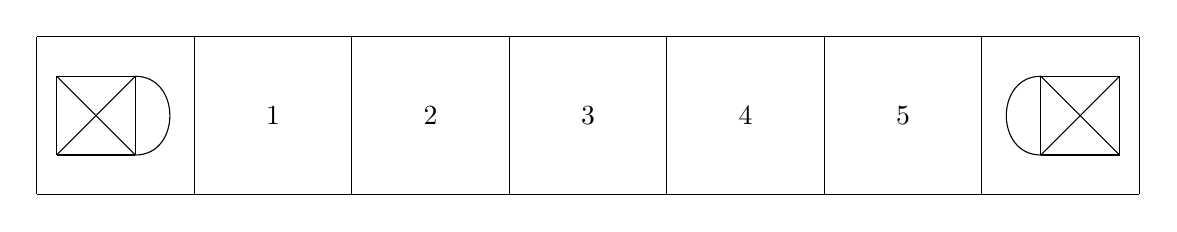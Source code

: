 \begin{tikzpicture}
	\begin{pgfonlayer}{nodelayer}
		\node [style=none] (1) at (1, 2) {};
		\node [style=none] (12) at (1, 0) {};
		\node [style=none] (24) at (2, 1) {1};
		\node [style=none] (34) at (-1, 2) {};
		\node [style=none] (35) at (-1, 0) {};
		\node [style=none] (46) at (3, 2) {};
		\node [style=none] (47) at (5, 2) {};
		\node [style=none] (48) at (7, 2) {};
		\node [style=none] (49) at (9, 2) {};
		\node [style=none] (50) at (3, 0) {};
		\node [style=none] (51) at (7, 2) {};
		\node [style=none] (52) at (11, 2) {};
		\node [style=none] (53) at (5, 0) {};
		\node [style=none] (54) at (7, 0) {};
		\node [style=none] (55) at (9, 0) {};
		\node [style=none] (56) at (11, 0) {};
		\node [style=none] (57) at (4, 1) {2};
		\node [style=none] (58) at (6, 1) {3};
		\node [style=none] (59) at (8, 1) {4};
		\node [style=none] (60) at (10, 1) {5};
		\node [style=none] (61) at (13, 2) {};
		\node [style=none] (62) at (13, 0) {};
		\node [style=none] (67) at (-0.75, 1.5) {};
		\node [style=none] (68) at (0.25, 1.5) {};
		\node [style=none] (69) at (-0.75, 0.5) {};
		\node [style=none] (70) at (0.25, 0.5) {};
		\node [style=none] (71) at (12.75, 1.5) {};
		\node [style=none] (72) at (11.75, 1.5) {};
		\node [style=none] (73) at (12.75, 0.5) {};
		\node [style=none] (74) at (11.75, 0.5) {};
	\end{pgfonlayer}
	\begin{pgfonlayer}{edgelayer}
		\draw (12.center) to (1.center);
		\draw (35.center) to (12.center);
		\draw (1.center) to (34.center);
		\draw (34.center) to (35.center);
		\draw (12.center) to (50.center);
		\draw (50.center) to (46.center);
		\draw (46.center) to (1.center);
		\draw (46.center) to (47.center);
		\draw (47.center) to (51.center);
		\draw (51.center) to (49.center);
		\draw (49.center) to (52.center);
		\draw (50.center) to (56.center);
		\draw (56.center) to (52.center);
		\draw (55.center) to (49.center);
		\draw (54.center) to (51.center);
		\draw (47.center) to (53.center);
		\draw (61.center) to (52.center);
		\draw (56.center) to (62.center);
		\draw (62.center) to (61.center);
		\draw (67.center) to (70.center);
		\draw (68.center) to (69.center);
		\draw (69.center) to (70.center);
		\draw (70.center) to (68.center);
		\draw (68.center) to (67.center);
		\draw (67.center) to (69.center);
		\draw [bend left=90, looseness=1.50] (68.center) to (70.center);
		\draw (71.center) to (74.center);
		\draw (72.center) to (73.center);
		\draw (73.center) to (74.center);
		\draw (74.center) to (72.center);
		\draw (72.center) to (71.center);
		\draw (71.center) to (73.center);
		\draw [bend right=90, looseness=1.50] (72.center) to (74.center);
	\end{pgfonlayer}
\end{tikzpicture}
